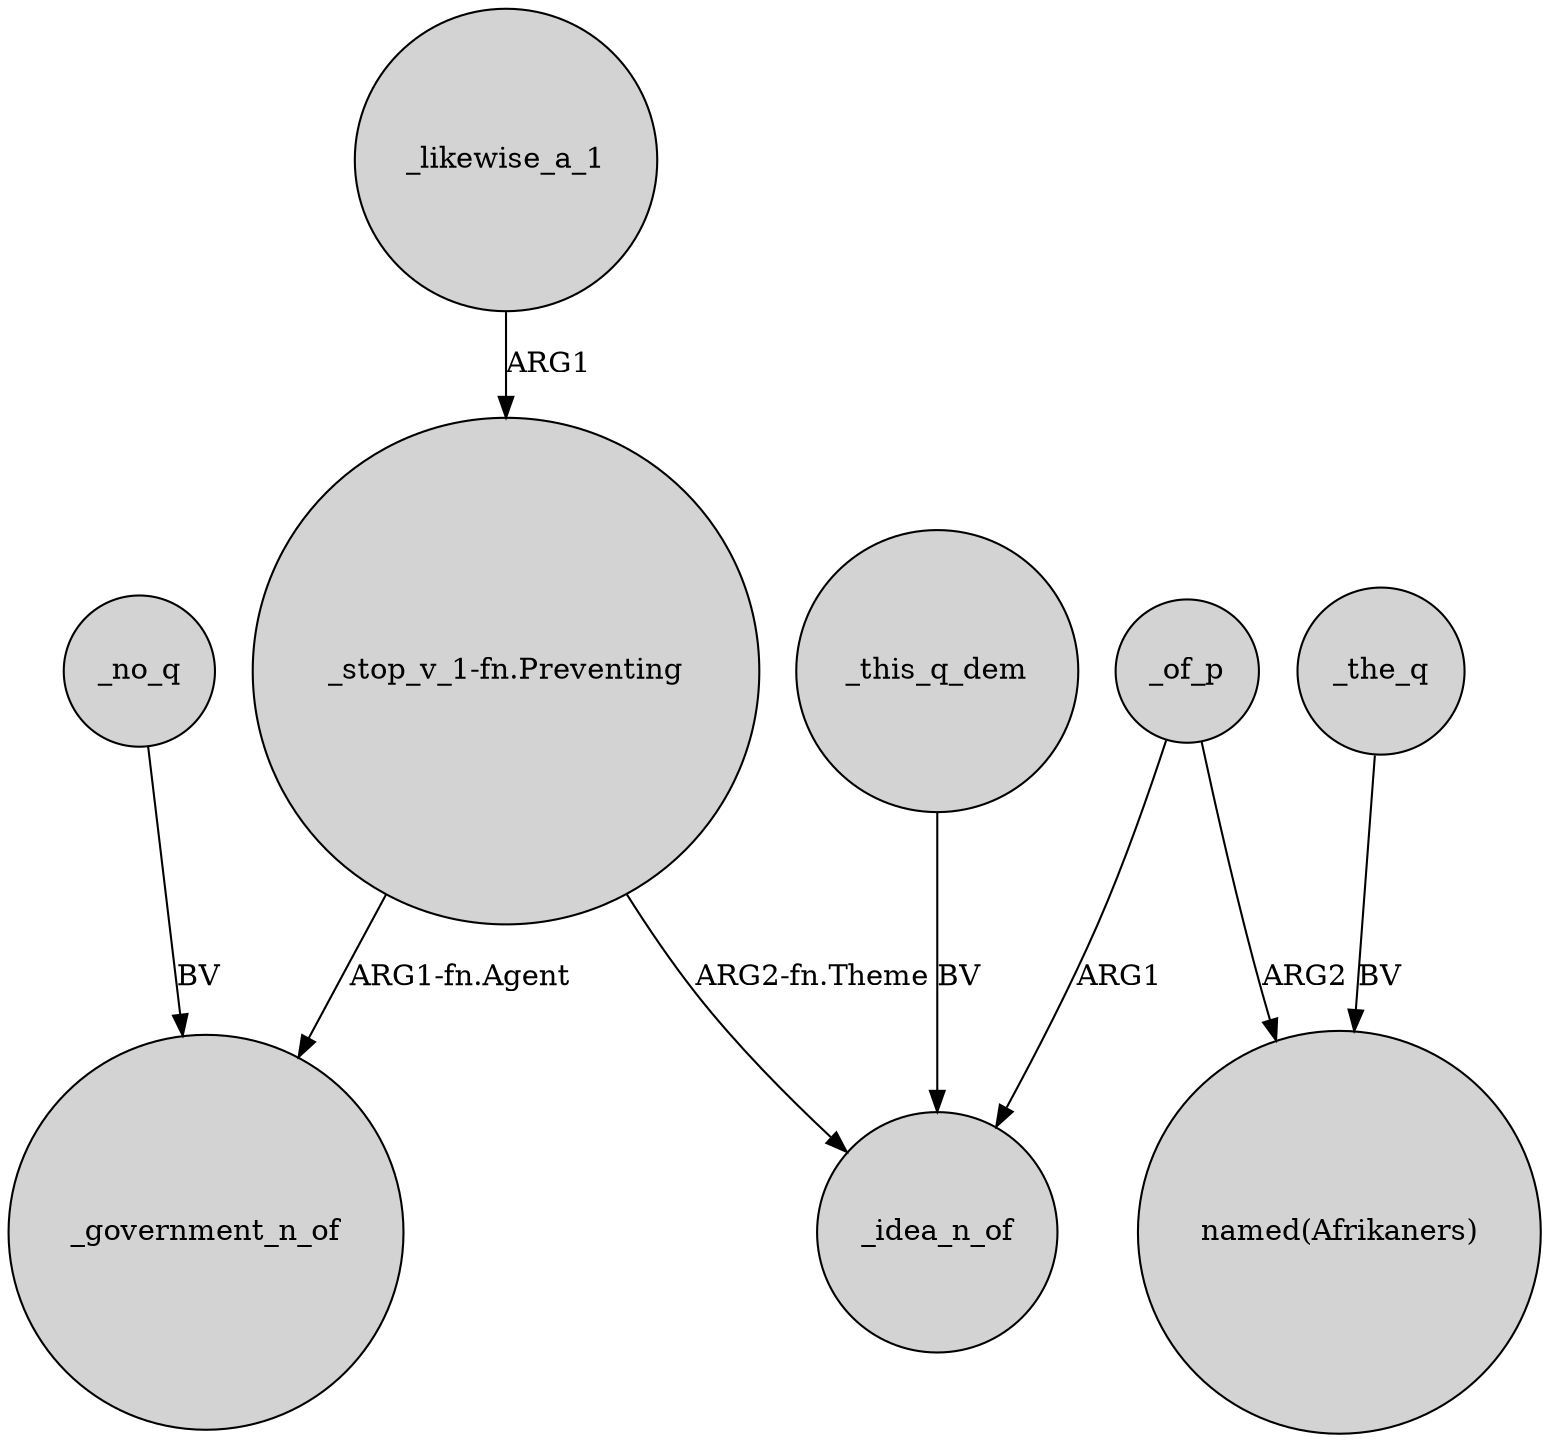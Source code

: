 digraph {
	node [shape=circle style=filled]
	"_stop_v_1-fn.Preventing" -> _government_n_of [label="ARG1-fn.Agent"]
	_the_q -> "named(Afrikaners)" [label=BV]
	_of_p -> "named(Afrikaners)" [label=ARG2]
	"_stop_v_1-fn.Preventing" -> _idea_n_of [label="ARG2-fn.Theme"]
	_this_q_dem -> _idea_n_of [label=BV]
	_no_q -> _government_n_of [label=BV]
	_likewise_a_1 -> "_stop_v_1-fn.Preventing" [label=ARG1]
	_of_p -> _idea_n_of [label=ARG1]
}
